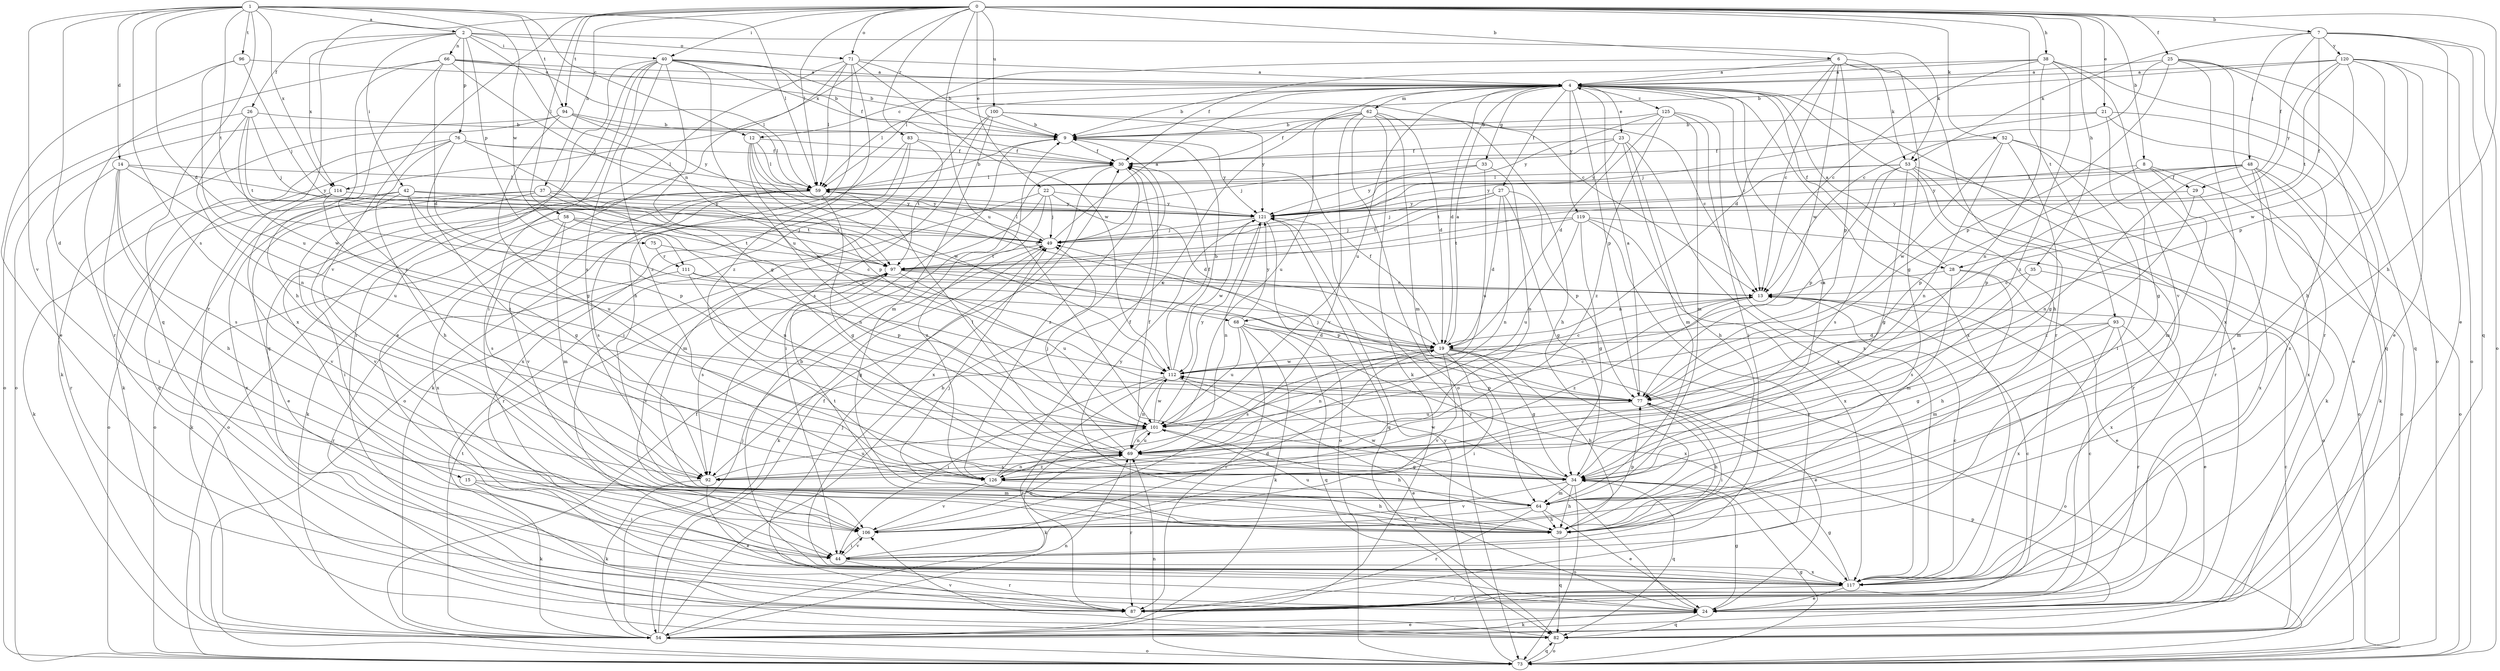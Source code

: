 strict digraph  {
0;
1;
2;
4;
6;
7;
8;
9;
12;
13;
14;
15;
19;
21;
22;
23;
24;
25;
26;
27;
28;
29;
30;
33;
34;
35;
37;
38;
39;
40;
42;
44;
48;
49;
52;
53;
54;
58;
59;
62;
64;
66;
68;
69;
71;
73;
75;
76;
77;
82;
83;
87;
92;
93;
94;
96;
97;
100;
101;
106;
111;
112;
114;
117;
119;
120;
121;
125;
126;
0 -> 6  [label=b];
0 -> 7  [label=b];
0 -> 8  [label=b];
0 -> 21  [label=e];
0 -> 22  [label=e];
0 -> 25  [label=f];
0 -> 35  [label=h];
0 -> 37  [label=h];
0 -> 38  [label=h];
0 -> 39  [label=h];
0 -> 40  [label=i];
0 -> 52  [label=k];
0 -> 58  [label=l];
0 -> 59  [label=l];
0 -> 71  [label=o];
0 -> 83  [label=r];
0 -> 87  [label=r];
0 -> 93  [label=t];
0 -> 94  [label=t];
0 -> 100  [label=u];
0 -> 101  [label=u];
0 -> 106  [label=v];
0 -> 114  [label=x];
1 -> 2  [label=a];
1 -> 12  [label=c];
1 -> 14  [label=d];
1 -> 15  [label=d];
1 -> 19  [label=d];
1 -> 59  [label=l];
1 -> 82  [label=q];
1 -> 92  [label=s];
1 -> 94  [label=t];
1 -> 96  [label=t];
1 -> 97  [label=t];
1 -> 106  [label=v];
1 -> 111  [label=w];
1 -> 114  [label=x];
2 -> 26  [label=f];
2 -> 40  [label=i];
2 -> 42  [label=i];
2 -> 53  [label=k];
2 -> 66  [label=n];
2 -> 68  [label=n];
2 -> 71  [label=o];
2 -> 75  [label=p];
2 -> 76  [label=p];
2 -> 114  [label=x];
4 -> 9  [label=b];
4 -> 12  [label=c];
4 -> 13  [label=c];
4 -> 19  [label=d];
4 -> 23  [label=e];
4 -> 24  [label=e];
4 -> 27  [label=f];
4 -> 28  [label=f];
4 -> 33  [label=g];
4 -> 39  [label=h];
4 -> 59  [label=l];
4 -> 62  [label=m];
4 -> 77  [label=p];
4 -> 92  [label=s];
4 -> 101  [label=u];
4 -> 117  [label=x];
4 -> 119  [label=y];
4 -> 125  [label=z];
6 -> 4  [label=a];
6 -> 13  [label=c];
6 -> 19  [label=d];
6 -> 34  [label=g];
6 -> 53  [label=k];
6 -> 59  [label=l];
6 -> 77  [label=p];
6 -> 87  [label=r];
6 -> 112  [label=w];
7 -> 24  [label=e];
7 -> 28  [label=f];
7 -> 29  [label=f];
7 -> 48  [label=j];
7 -> 53  [label=k];
7 -> 73  [label=o];
7 -> 82  [label=q];
7 -> 120  [label=y];
8 -> 29  [label=f];
8 -> 64  [label=m];
8 -> 73  [label=o];
8 -> 77  [label=p];
8 -> 121  [label=y];
9 -> 30  [label=f];
9 -> 44  [label=i];
9 -> 121  [label=y];
12 -> 19  [label=d];
12 -> 30  [label=f];
12 -> 59  [label=l];
12 -> 77  [label=p];
12 -> 101  [label=u];
12 -> 112  [label=w];
13 -> 68  [label=n];
13 -> 126  [label=z];
14 -> 39  [label=h];
14 -> 44  [label=i];
14 -> 59  [label=l];
14 -> 87  [label=r];
14 -> 92  [label=s];
14 -> 101  [label=u];
14 -> 121  [label=y];
15 -> 44  [label=i];
15 -> 54  [label=k];
15 -> 64  [label=m];
19 -> 4  [label=a];
19 -> 24  [label=e];
19 -> 30  [label=f];
19 -> 34  [label=g];
19 -> 39  [label=h];
19 -> 44  [label=i];
19 -> 69  [label=n];
19 -> 73  [label=o];
19 -> 92  [label=s];
19 -> 106  [label=v];
19 -> 112  [label=w];
21 -> 9  [label=b];
21 -> 24  [label=e];
21 -> 34  [label=g];
21 -> 49  [label=j];
21 -> 117  [label=x];
22 -> 19  [label=d];
22 -> 49  [label=j];
22 -> 64  [label=m];
22 -> 87  [label=r];
22 -> 121  [label=y];
22 -> 126  [label=z];
23 -> 30  [label=f];
23 -> 39  [label=h];
23 -> 49  [label=j];
23 -> 64  [label=m];
23 -> 117  [label=x];
23 -> 121  [label=y];
24 -> 13  [label=c];
24 -> 34  [label=g];
24 -> 54  [label=k];
24 -> 82  [label=q];
24 -> 121  [label=y];
25 -> 4  [label=a];
25 -> 13  [label=c];
25 -> 73  [label=o];
25 -> 77  [label=p];
25 -> 82  [label=q];
25 -> 87  [label=r];
25 -> 117  [label=x];
26 -> 9  [label=b];
26 -> 49  [label=j];
26 -> 69  [label=n];
26 -> 73  [label=o];
26 -> 97  [label=t];
26 -> 112  [label=w];
27 -> 19  [label=d];
27 -> 34  [label=g];
27 -> 49  [label=j];
27 -> 69  [label=n];
27 -> 77  [label=p];
27 -> 97  [label=t];
27 -> 121  [label=y];
28 -> 4  [label=a];
28 -> 13  [label=c];
28 -> 24  [label=e];
28 -> 39  [label=h];
28 -> 64  [label=m];
29 -> 117  [label=x];
29 -> 121  [label=y];
29 -> 126  [label=z];
30 -> 59  [label=l];
30 -> 117  [label=x];
30 -> 126  [label=z];
33 -> 59  [label=l];
33 -> 69  [label=n];
33 -> 101  [label=u];
33 -> 121  [label=y];
34 -> 4  [label=a];
34 -> 30  [label=f];
34 -> 39  [label=h];
34 -> 64  [label=m];
34 -> 73  [label=o];
34 -> 82  [label=q];
34 -> 106  [label=v];
34 -> 112  [label=w];
35 -> 13  [label=c];
35 -> 92  [label=s];
35 -> 117  [label=x];
37 -> 24  [label=e];
37 -> 44  [label=i];
37 -> 69  [label=n];
37 -> 73  [label=o];
37 -> 97  [label=t];
37 -> 121  [label=y];
38 -> 4  [label=a];
38 -> 13  [label=c];
38 -> 30  [label=f];
38 -> 69  [label=n];
38 -> 82  [label=q];
38 -> 106  [label=v];
38 -> 126  [label=z];
39 -> 49  [label=j];
39 -> 82  [label=q];
39 -> 97  [label=t];
39 -> 101  [label=u];
40 -> 4  [label=a];
40 -> 9  [label=b];
40 -> 13  [label=c];
40 -> 30  [label=f];
40 -> 34  [label=g];
40 -> 44  [label=i];
40 -> 82  [label=q];
40 -> 92  [label=s];
40 -> 101  [label=u];
40 -> 117  [label=x];
40 -> 126  [label=z];
42 -> 73  [label=o];
42 -> 77  [label=p];
42 -> 97  [label=t];
42 -> 101  [label=u];
42 -> 106  [label=v];
42 -> 117  [label=x];
42 -> 121  [label=y];
44 -> 19  [label=d];
44 -> 87  [label=r];
44 -> 106  [label=v];
44 -> 117  [label=x];
48 -> 54  [label=k];
48 -> 59  [label=l];
48 -> 64  [label=m];
48 -> 69  [label=n];
48 -> 73  [label=o];
48 -> 77  [label=p];
48 -> 117  [label=x];
48 -> 121  [label=y];
49 -> 4  [label=a];
49 -> 54  [label=k];
49 -> 59  [label=l];
49 -> 97  [label=t];
52 -> 30  [label=f];
52 -> 34  [label=g];
52 -> 44  [label=i];
52 -> 69  [label=n];
52 -> 87  [label=r];
52 -> 112  [label=w];
53 -> 34  [label=g];
53 -> 54  [label=k];
53 -> 59  [label=l];
53 -> 73  [label=o];
53 -> 77  [label=p];
53 -> 87  [label=r];
53 -> 92  [label=s];
53 -> 97  [label=t];
54 -> 9  [label=b];
54 -> 24  [label=e];
54 -> 30  [label=f];
54 -> 49  [label=j];
54 -> 69  [label=n];
54 -> 73  [label=o];
54 -> 77  [label=p];
54 -> 97  [label=t];
58 -> 49  [label=j];
58 -> 54  [label=k];
58 -> 64  [label=m];
58 -> 69  [label=n];
58 -> 92  [label=s];
58 -> 97  [label=t];
59 -> 9  [label=b];
59 -> 34  [label=g];
59 -> 54  [label=k];
59 -> 73  [label=o];
59 -> 92  [label=s];
59 -> 106  [label=v];
59 -> 117  [label=x];
59 -> 121  [label=y];
62 -> 9  [label=b];
62 -> 19  [label=d];
62 -> 30  [label=f];
62 -> 39  [label=h];
62 -> 54  [label=k];
62 -> 64  [label=m];
62 -> 73  [label=o];
62 -> 101  [label=u];
62 -> 106  [label=v];
64 -> 24  [label=e];
64 -> 39  [label=h];
64 -> 87  [label=r];
64 -> 106  [label=v];
64 -> 112  [label=w];
64 -> 121  [label=y];
66 -> 4  [label=a];
66 -> 9  [label=b];
66 -> 19  [label=d];
66 -> 39  [label=h];
66 -> 49  [label=j];
66 -> 59  [label=l];
66 -> 87  [label=r];
66 -> 126  [label=z];
68 -> 19  [label=d];
68 -> 54  [label=k];
68 -> 82  [label=q];
68 -> 87  [label=r];
68 -> 101  [label=u];
68 -> 117  [label=x];
68 -> 121  [label=y];
69 -> 34  [label=g];
69 -> 49  [label=j];
69 -> 59  [label=l];
69 -> 87  [label=r];
69 -> 92  [label=s];
69 -> 101  [label=u];
69 -> 126  [label=z];
71 -> 4  [label=a];
71 -> 9  [label=b];
71 -> 24  [label=e];
71 -> 39  [label=h];
71 -> 59  [label=l];
71 -> 87  [label=r];
71 -> 112  [label=w];
71 -> 126  [label=z];
73 -> 30  [label=f];
73 -> 34  [label=g];
73 -> 69  [label=n];
73 -> 82  [label=q];
73 -> 121  [label=y];
75 -> 13  [label=c];
75 -> 111  [label=r];
76 -> 30  [label=f];
76 -> 39  [label=h];
76 -> 54  [label=k];
76 -> 59  [label=l];
76 -> 82  [label=q];
76 -> 112  [label=w];
76 -> 126  [label=z];
77 -> 4  [label=a];
77 -> 39  [label=h];
77 -> 44  [label=i];
77 -> 49  [label=j];
77 -> 101  [label=u];
82 -> 13  [label=c];
82 -> 73  [label=o];
82 -> 106  [label=v];
83 -> 30  [label=f];
83 -> 54  [label=k];
83 -> 73  [label=o];
83 -> 97  [label=t];
83 -> 117  [label=x];
87 -> 13  [label=c];
87 -> 49  [label=j];
92 -> 24  [label=e];
92 -> 54  [label=k];
92 -> 101  [label=u];
93 -> 19  [label=d];
93 -> 24  [label=e];
93 -> 34  [label=g];
93 -> 64  [label=m];
93 -> 87  [label=r];
93 -> 117  [label=x];
94 -> 9  [label=b];
94 -> 34  [label=g];
94 -> 54  [label=k];
94 -> 59  [label=l];
94 -> 73  [label=o];
94 -> 121  [label=y];
96 -> 4  [label=a];
96 -> 24  [label=e];
96 -> 49  [label=j];
96 -> 101  [label=u];
97 -> 13  [label=c];
97 -> 77  [label=p];
97 -> 92  [label=s];
97 -> 101  [label=u];
97 -> 106  [label=v];
100 -> 9  [label=b];
100 -> 13  [label=c];
100 -> 44  [label=i];
100 -> 64  [label=m];
100 -> 92  [label=s];
100 -> 121  [label=y];
101 -> 13  [label=c];
101 -> 39  [label=h];
101 -> 54  [label=k];
101 -> 69  [label=n];
101 -> 112  [label=w];
101 -> 121  [label=y];
106 -> 44  [label=i];
106 -> 69  [label=n];
106 -> 77  [label=p];
111 -> 13  [label=c];
111 -> 34  [label=g];
111 -> 77  [label=p];
111 -> 87  [label=r];
112 -> 9  [label=b];
112 -> 13  [label=c];
112 -> 24  [label=e];
112 -> 30  [label=f];
112 -> 44  [label=i];
112 -> 69  [label=n];
112 -> 77  [label=p];
112 -> 87  [label=r];
114 -> 34  [label=g];
114 -> 54  [label=k];
114 -> 106  [label=v];
114 -> 121  [label=y];
117 -> 9  [label=b];
117 -> 13  [label=c];
117 -> 24  [label=e];
117 -> 34  [label=g];
117 -> 87  [label=r];
119 -> 34  [label=g];
119 -> 49  [label=j];
119 -> 73  [label=o];
119 -> 87  [label=r];
119 -> 97  [label=t];
119 -> 101  [label=u];
119 -> 117  [label=x];
120 -> 4  [label=a];
120 -> 9  [label=b];
120 -> 24  [label=e];
120 -> 39  [label=h];
120 -> 73  [label=o];
120 -> 77  [label=p];
120 -> 97  [label=t];
120 -> 112  [label=w];
120 -> 121  [label=y];
121 -> 49  [label=j];
121 -> 69  [label=n];
121 -> 73  [label=o];
121 -> 82  [label=q];
121 -> 112  [label=w];
125 -> 9  [label=b];
125 -> 19  [label=d];
125 -> 44  [label=i];
125 -> 64  [label=m];
125 -> 117  [label=x];
125 -> 121  [label=y];
125 -> 126  [label=z];
126 -> 30  [label=f];
126 -> 39  [label=h];
126 -> 69  [label=n];
126 -> 106  [label=v];
}
